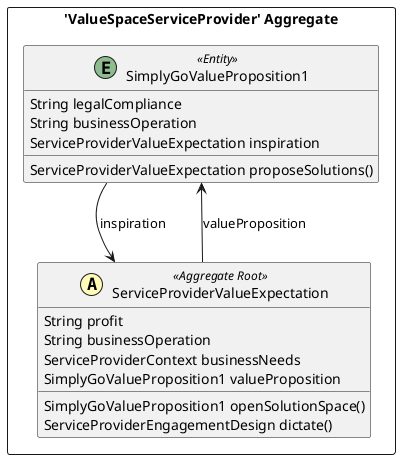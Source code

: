 @startuml

skinparam componentStyle uml2

package "'ValueSpaceServiceProvider' Aggregate" <<Rectangle>> {
	class SimplyGoValueProposition1 <<(E,DarkSeaGreen) Entity>> {
		String legalCompliance
		String businessOperation
		ServiceProviderValueExpectation inspiration
		ServiceProviderValueExpectation proposeSolutions()
	}
	class ServiceProviderValueExpectation <<(A,#fffab8) Aggregate Root>> {
		String profit
		String businessOperation
		ServiceProviderContext businessNeeds
		SimplyGoValueProposition1 valueProposition
		SimplyGoValueProposition1 openSolutionSpace()
		ServiceProviderEngagementDesign dictate()
	}
}
SimplyGoValueProposition1 --> ServiceProviderValueExpectation : inspiration
ServiceProviderValueExpectation --> SimplyGoValueProposition1 : valueProposition


@enduml
